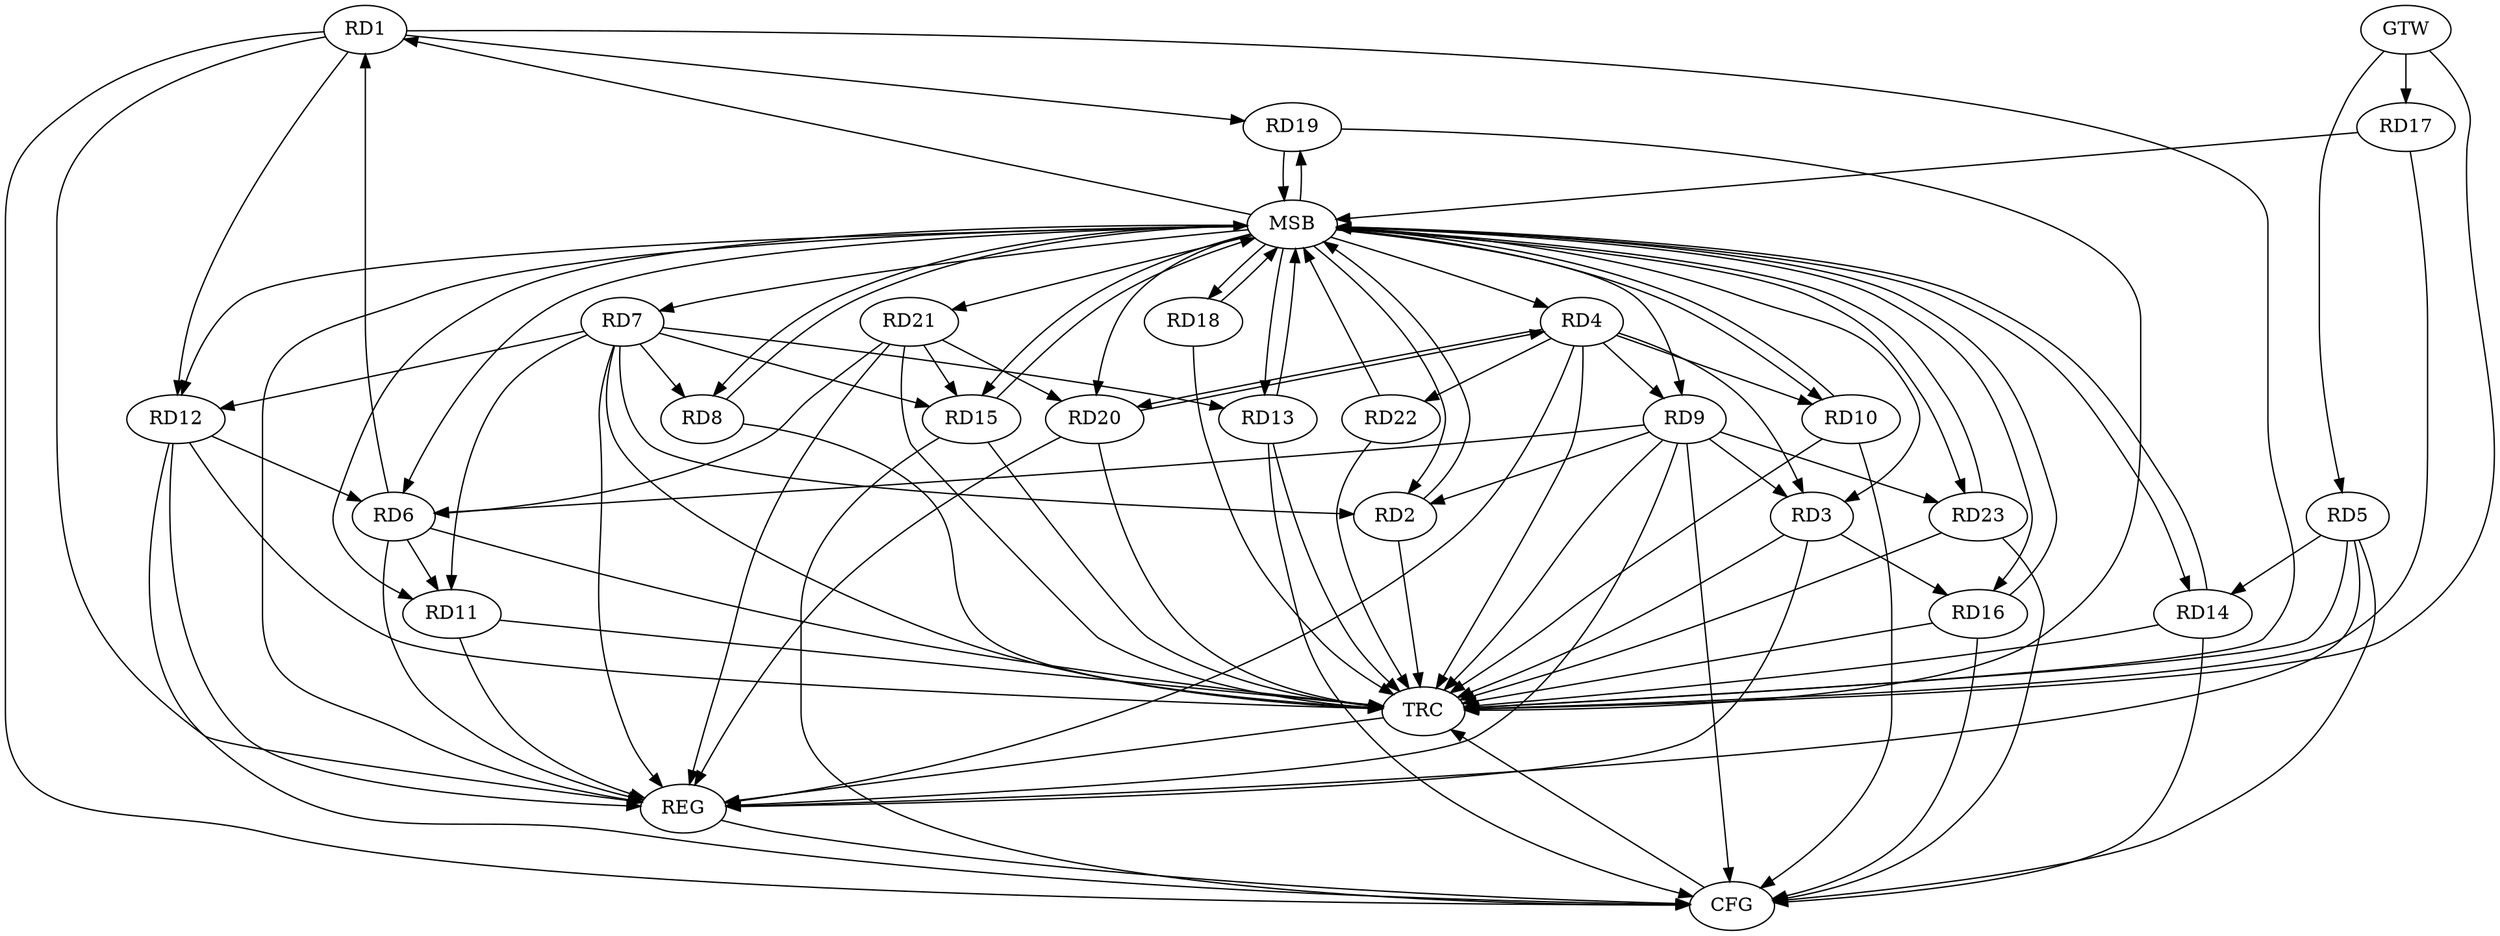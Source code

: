 strict digraph G {
  RD1 [ label="RD1" ];
  RD2 [ label="RD2" ];
  RD3 [ label="RD3" ];
  RD4 [ label="RD4" ];
  RD5 [ label="RD5" ];
  RD6 [ label="RD6" ];
  RD7 [ label="RD7" ];
  RD8 [ label="RD8" ];
  RD9 [ label="RD9" ];
  RD10 [ label="RD10" ];
  RD11 [ label="RD11" ];
  RD12 [ label="RD12" ];
  RD13 [ label="RD13" ];
  RD14 [ label="RD14" ];
  RD15 [ label="RD15" ];
  RD16 [ label="RD16" ];
  RD17 [ label="RD17" ];
  RD18 [ label="RD18" ];
  RD19 [ label="RD19" ];
  RD20 [ label="RD20" ];
  RD21 [ label="RD21" ];
  RD22 [ label="RD22" ];
  RD23 [ label="RD23" ];
  GTW [ label="GTW" ];
  REG [ label="REG" ];
  MSB [ label="MSB" ];
  CFG [ label="CFG" ];
  TRC [ label="TRC" ];
  RD6 -> RD1;
  RD1 -> RD12;
  RD1 -> RD19;
  RD7 -> RD2;
  RD9 -> RD2;
  RD4 -> RD3;
  RD9 -> RD3;
  RD3 -> RD16;
  RD4 -> RD9;
  RD4 -> RD10;
  RD4 -> RD20;
  RD20 -> RD4;
  RD4 -> RD22;
  RD5 -> RD14;
  RD9 -> RD6;
  RD6 -> RD11;
  RD12 -> RD6;
  RD21 -> RD6;
  RD7 -> RD8;
  RD7 -> RD11;
  RD7 -> RD12;
  RD7 -> RD13;
  RD7 -> RD15;
  RD9 -> RD23;
  RD21 -> RD15;
  RD21 -> RD20;
  GTW -> RD5;
  GTW -> RD17;
  RD1 -> REG;
  RD3 -> REG;
  RD4 -> REG;
  RD5 -> REG;
  RD6 -> REG;
  RD7 -> REG;
  RD9 -> REG;
  RD11 -> REG;
  RD12 -> REG;
  RD20 -> REG;
  RD21 -> REG;
  RD2 -> MSB;
  MSB -> RD14;
  MSB -> RD18;
  MSB -> RD23;
  MSB -> REG;
  RD8 -> MSB;
  MSB -> RD9;
  RD10 -> MSB;
  RD13 -> MSB;
  MSB -> RD7;
  MSB -> RD16;
  RD14 -> MSB;
  MSB -> RD2;
  MSB -> RD6;
  MSB -> RD15;
  MSB -> RD21;
  RD15 -> MSB;
  MSB -> RD3;
  MSB -> RD11;
  MSB -> RD13;
  RD16 -> MSB;
  RD17 -> MSB;
  MSB -> RD4;
  MSB -> RD19;
  RD18 -> MSB;
  MSB -> RD20;
  RD19 -> MSB;
  MSB -> RD12;
  RD22 -> MSB;
  MSB -> RD1;
  MSB -> RD8;
  RD23 -> MSB;
  MSB -> RD10;
  RD15 -> CFG;
  RD23 -> CFG;
  RD10 -> CFG;
  RD13 -> CFG;
  RD5 -> CFG;
  RD1 -> CFG;
  RD14 -> CFG;
  RD9 -> CFG;
  RD12 -> CFG;
  RD16 -> CFG;
  REG -> CFG;
  RD1 -> TRC;
  RD2 -> TRC;
  RD3 -> TRC;
  RD4 -> TRC;
  RD5 -> TRC;
  RD6 -> TRC;
  RD7 -> TRC;
  RD8 -> TRC;
  RD9 -> TRC;
  RD10 -> TRC;
  RD11 -> TRC;
  RD12 -> TRC;
  RD13 -> TRC;
  RD14 -> TRC;
  RD15 -> TRC;
  RD16 -> TRC;
  RD17 -> TRC;
  RD18 -> TRC;
  RD19 -> TRC;
  RD20 -> TRC;
  RD21 -> TRC;
  RD22 -> TRC;
  RD23 -> TRC;
  GTW -> TRC;
  CFG -> TRC;
  TRC -> REG;
}
